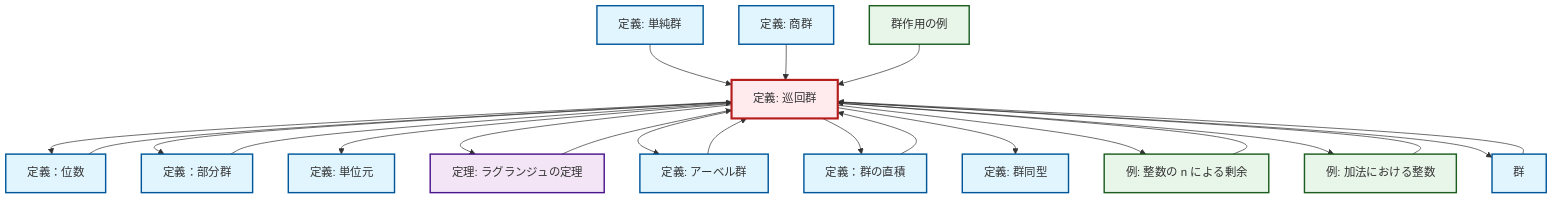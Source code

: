 graph TD
    classDef definition fill:#e1f5fe,stroke:#01579b,stroke-width:2px
    classDef theorem fill:#f3e5f5,stroke:#4a148c,stroke-width:2px
    classDef axiom fill:#fff3e0,stroke:#e65100,stroke-width:2px
    classDef example fill:#e8f5e9,stroke:#1b5e20,stroke-width:2px
    classDef current fill:#ffebee,stroke:#b71c1c,stroke-width:3px
    def-quotient-group["定義: 商群"]:::definition
    def-group["群"]:::definition
    def-cyclic-group["定義: 巡回群"]:::definition
    def-subgroup["定義：部分群"]:::definition
    def-order["定義：位数"]:::definition
    def-abelian-group["定義: アーベル群"]:::definition
    def-direct-product["定義：群の直積"]:::definition
    def-identity-element["定義: 単位元"]:::definition
    def-simple-group["定義: 単純群"]:::definition
    ex-quotient-integers-mod-n["例: 整数の n による剰余"]:::example
    ex-group-action-examples["群作用の例"]:::example
    ex-integers-addition["例: 加法における整数"]:::example
    thm-lagrange["定理: ラグランジュの定理"]:::theorem
    def-isomorphism["定義: 群同型"]:::definition
    ex-integers-addition --> def-cyclic-group
    def-direct-product --> def-cyclic-group
    def-simple-group --> def-cyclic-group
    def-quotient-group --> def-cyclic-group
    def-abelian-group --> def-cyclic-group
    def-subgroup --> def-cyclic-group
    def-cyclic-group --> def-order
    def-order --> def-cyclic-group
    def-cyclic-group --> def-subgroup
    ex-group-action-examples --> def-cyclic-group
    def-cyclic-group --> def-identity-element
    def-cyclic-group --> thm-lagrange
    def-cyclic-group --> def-abelian-group
    thm-lagrange --> def-cyclic-group
    def-cyclic-group --> def-direct-product
    def-cyclic-group --> def-isomorphism
    def-cyclic-group --> ex-quotient-integers-mod-n
    def-cyclic-group --> ex-integers-addition
    def-group --> def-cyclic-group
    def-cyclic-group --> def-group
    ex-quotient-integers-mod-n --> def-cyclic-group
    class def-cyclic-group current